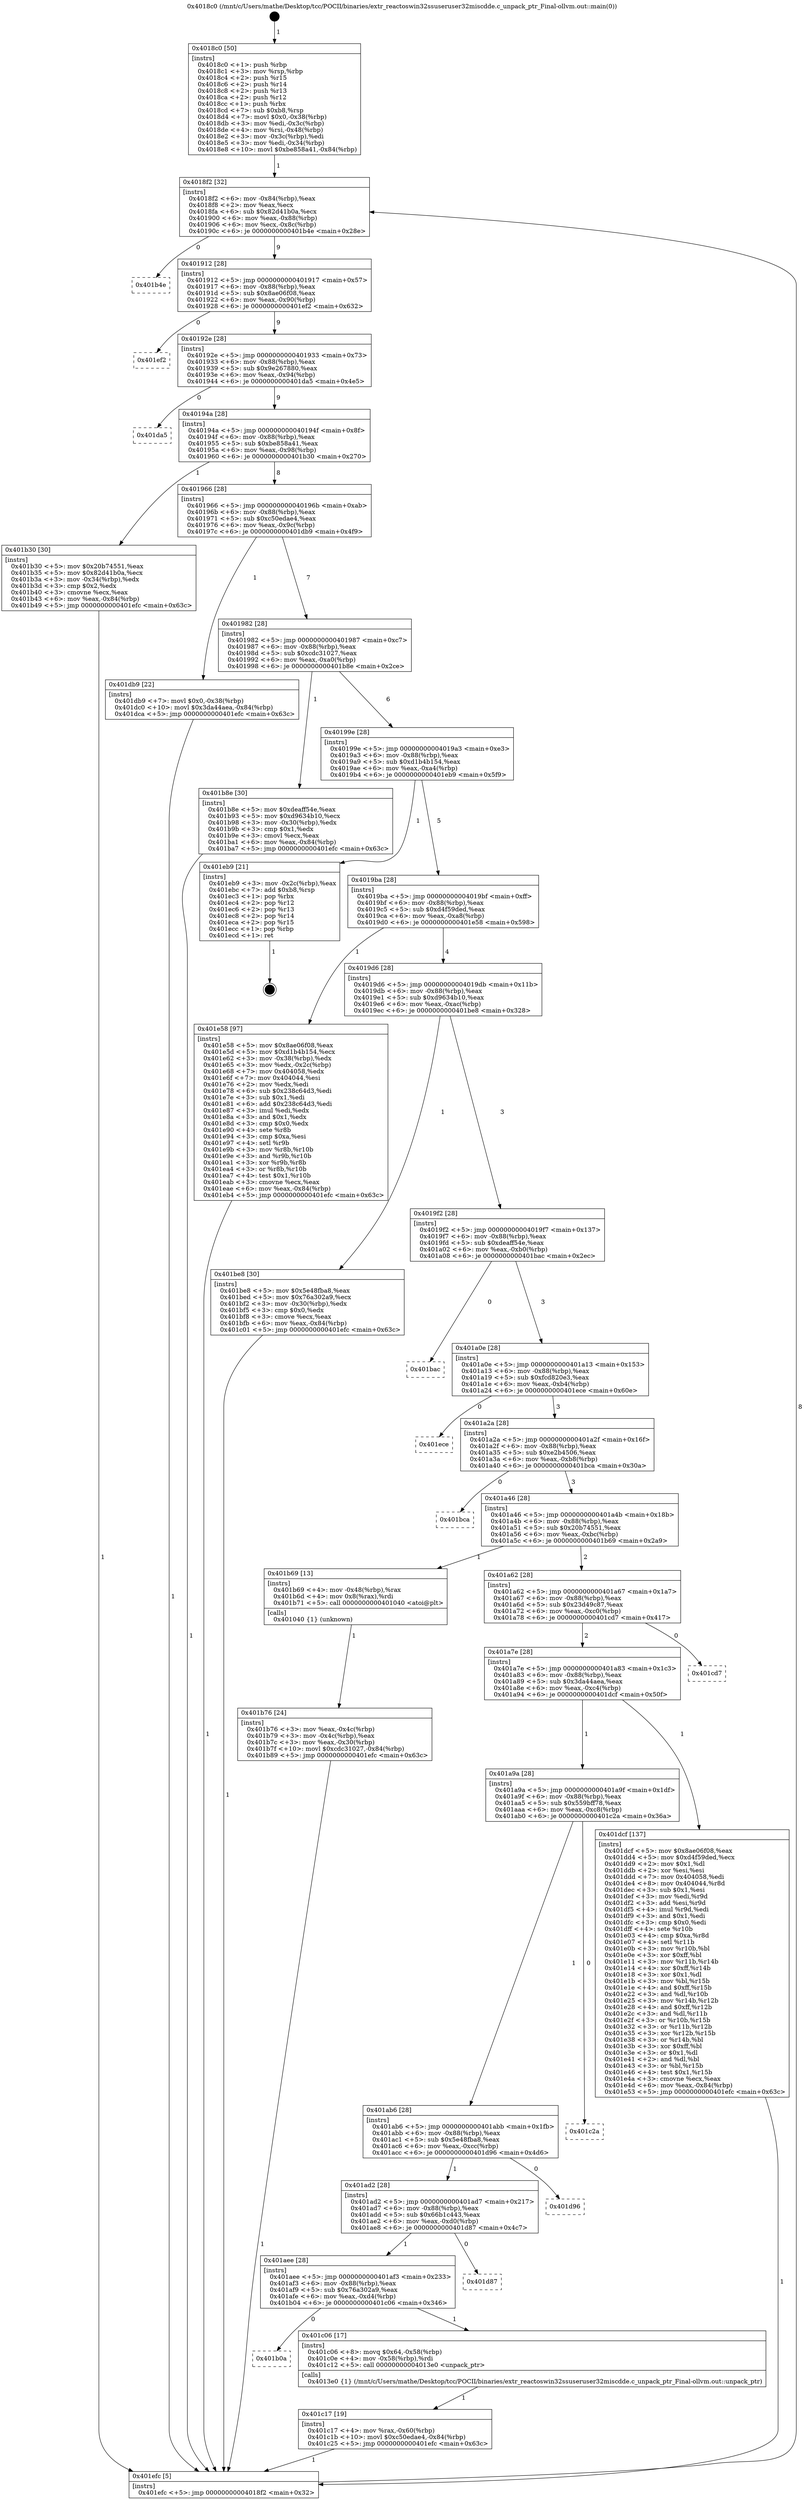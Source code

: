 digraph "0x4018c0" {
  label = "0x4018c0 (/mnt/c/Users/mathe/Desktop/tcc/POCII/binaries/extr_reactoswin32ssuseruser32miscdde.c_unpack_ptr_Final-ollvm.out::main(0))"
  labelloc = "t"
  node[shape=record]

  Entry [label="",width=0.3,height=0.3,shape=circle,fillcolor=black,style=filled]
  "0x4018f2" [label="{
     0x4018f2 [32]\l
     | [instrs]\l
     &nbsp;&nbsp;0x4018f2 \<+6\>: mov -0x84(%rbp),%eax\l
     &nbsp;&nbsp;0x4018f8 \<+2\>: mov %eax,%ecx\l
     &nbsp;&nbsp;0x4018fa \<+6\>: sub $0x82d41b0a,%ecx\l
     &nbsp;&nbsp;0x401900 \<+6\>: mov %eax,-0x88(%rbp)\l
     &nbsp;&nbsp;0x401906 \<+6\>: mov %ecx,-0x8c(%rbp)\l
     &nbsp;&nbsp;0x40190c \<+6\>: je 0000000000401b4e \<main+0x28e\>\l
  }"]
  "0x401b4e" [label="{
     0x401b4e\l
  }", style=dashed]
  "0x401912" [label="{
     0x401912 [28]\l
     | [instrs]\l
     &nbsp;&nbsp;0x401912 \<+5\>: jmp 0000000000401917 \<main+0x57\>\l
     &nbsp;&nbsp;0x401917 \<+6\>: mov -0x88(%rbp),%eax\l
     &nbsp;&nbsp;0x40191d \<+5\>: sub $0x8ae06f08,%eax\l
     &nbsp;&nbsp;0x401922 \<+6\>: mov %eax,-0x90(%rbp)\l
     &nbsp;&nbsp;0x401928 \<+6\>: je 0000000000401ef2 \<main+0x632\>\l
  }"]
  Exit [label="",width=0.3,height=0.3,shape=circle,fillcolor=black,style=filled,peripheries=2]
  "0x401ef2" [label="{
     0x401ef2\l
  }", style=dashed]
  "0x40192e" [label="{
     0x40192e [28]\l
     | [instrs]\l
     &nbsp;&nbsp;0x40192e \<+5\>: jmp 0000000000401933 \<main+0x73\>\l
     &nbsp;&nbsp;0x401933 \<+6\>: mov -0x88(%rbp),%eax\l
     &nbsp;&nbsp;0x401939 \<+5\>: sub $0x9e267880,%eax\l
     &nbsp;&nbsp;0x40193e \<+6\>: mov %eax,-0x94(%rbp)\l
     &nbsp;&nbsp;0x401944 \<+6\>: je 0000000000401da5 \<main+0x4e5\>\l
  }"]
  "0x401c17" [label="{
     0x401c17 [19]\l
     | [instrs]\l
     &nbsp;&nbsp;0x401c17 \<+4\>: mov %rax,-0x60(%rbp)\l
     &nbsp;&nbsp;0x401c1b \<+10\>: movl $0xc50edae4,-0x84(%rbp)\l
     &nbsp;&nbsp;0x401c25 \<+5\>: jmp 0000000000401efc \<main+0x63c\>\l
  }"]
  "0x401da5" [label="{
     0x401da5\l
  }", style=dashed]
  "0x40194a" [label="{
     0x40194a [28]\l
     | [instrs]\l
     &nbsp;&nbsp;0x40194a \<+5\>: jmp 000000000040194f \<main+0x8f\>\l
     &nbsp;&nbsp;0x40194f \<+6\>: mov -0x88(%rbp),%eax\l
     &nbsp;&nbsp;0x401955 \<+5\>: sub $0xbe858a41,%eax\l
     &nbsp;&nbsp;0x40195a \<+6\>: mov %eax,-0x98(%rbp)\l
     &nbsp;&nbsp;0x401960 \<+6\>: je 0000000000401b30 \<main+0x270\>\l
  }"]
  "0x401b0a" [label="{
     0x401b0a\l
  }", style=dashed]
  "0x401b30" [label="{
     0x401b30 [30]\l
     | [instrs]\l
     &nbsp;&nbsp;0x401b30 \<+5\>: mov $0x20b74551,%eax\l
     &nbsp;&nbsp;0x401b35 \<+5\>: mov $0x82d41b0a,%ecx\l
     &nbsp;&nbsp;0x401b3a \<+3\>: mov -0x34(%rbp),%edx\l
     &nbsp;&nbsp;0x401b3d \<+3\>: cmp $0x2,%edx\l
     &nbsp;&nbsp;0x401b40 \<+3\>: cmovne %ecx,%eax\l
     &nbsp;&nbsp;0x401b43 \<+6\>: mov %eax,-0x84(%rbp)\l
     &nbsp;&nbsp;0x401b49 \<+5\>: jmp 0000000000401efc \<main+0x63c\>\l
  }"]
  "0x401966" [label="{
     0x401966 [28]\l
     | [instrs]\l
     &nbsp;&nbsp;0x401966 \<+5\>: jmp 000000000040196b \<main+0xab\>\l
     &nbsp;&nbsp;0x40196b \<+6\>: mov -0x88(%rbp),%eax\l
     &nbsp;&nbsp;0x401971 \<+5\>: sub $0xc50edae4,%eax\l
     &nbsp;&nbsp;0x401976 \<+6\>: mov %eax,-0x9c(%rbp)\l
     &nbsp;&nbsp;0x40197c \<+6\>: je 0000000000401db9 \<main+0x4f9\>\l
  }"]
  "0x401efc" [label="{
     0x401efc [5]\l
     | [instrs]\l
     &nbsp;&nbsp;0x401efc \<+5\>: jmp 00000000004018f2 \<main+0x32\>\l
  }"]
  "0x4018c0" [label="{
     0x4018c0 [50]\l
     | [instrs]\l
     &nbsp;&nbsp;0x4018c0 \<+1\>: push %rbp\l
     &nbsp;&nbsp;0x4018c1 \<+3\>: mov %rsp,%rbp\l
     &nbsp;&nbsp;0x4018c4 \<+2\>: push %r15\l
     &nbsp;&nbsp;0x4018c6 \<+2\>: push %r14\l
     &nbsp;&nbsp;0x4018c8 \<+2\>: push %r13\l
     &nbsp;&nbsp;0x4018ca \<+2\>: push %r12\l
     &nbsp;&nbsp;0x4018cc \<+1\>: push %rbx\l
     &nbsp;&nbsp;0x4018cd \<+7\>: sub $0xb8,%rsp\l
     &nbsp;&nbsp;0x4018d4 \<+7\>: movl $0x0,-0x38(%rbp)\l
     &nbsp;&nbsp;0x4018db \<+3\>: mov %edi,-0x3c(%rbp)\l
     &nbsp;&nbsp;0x4018de \<+4\>: mov %rsi,-0x48(%rbp)\l
     &nbsp;&nbsp;0x4018e2 \<+3\>: mov -0x3c(%rbp),%edi\l
     &nbsp;&nbsp;0x4018e5 \<+3\>: mov %edi,-0x34(%rbp)\l
     &nbsp;&nbsp;0x4018e8 \<+10\>: movl $0xbe858a41,-0x84(%rbp)\l
  }"]
  "0x401c06" [label="{
     0x401c06 [17]\l
     | [instrs]\l
     &nbsp;&nbsp;0x401c06 \<+8\>: movq $0x64,-0x58(%rbp)\l
     &nbsp;&nbsp;0x401c0e \<+4\>: mov -0x58(%rbp),%rdi\l
     &nbsp;&nbsp;0x401c12 \<+5\>: call 00000000004013e0 \<unpack_ptr\>\l
     | [calls]\l
     &nbsp;&nbsp;0x4013e0 \{1\} (/mnt/c/Users/mathe/Desktop/tcc/POCII/binaries/extr_reactoswin32ssuseruser32miscdde.c_unpack_ptr_Final-ollvm.out::unpack_ptr)\l
  }"]
  "0x401db9" [label="{
     0x401db9 [22]\l
     | [instrs]\l
     &nbsp;&nbsp;0x401db9 \<+7\>: movl $0x0,-0x38(%rbp)\l
     &nbsp;&nbsp;0x401dc0 \<+10\>: movl $0x3da44aea,-0x84(%rbp)\l
     &nbsp;&nbsp;0x401dca \<+5\>: jmp 0000000000401efc \<main+0x63c\>\l
  }"]
  "0x401982" [label="{
     0x401982 [28]\l
     | [instrs]\l
     &nbsp;&nbsp;0x401982 \<+5\>: jmp 0000000000401987 \<main+0xc7\>\l
     &nbsp;&nbsp;0x401987 \<+6\>: mov -0x88(%rbp),%eax\l
     &nbsp;&nbsp;0x40198d \<+5\>: sub $0xcdc31027,%eax\l
     &nbsp;&nbsp;0x401992 \<+6\>: mov %eax,-0xa0(%rbp)\l
     &nbsp;&nbsp;0x401998 \<+6\>: je 0000000000401b8e \<main+0x2ce\>\l
  }"]
  "0x401aee" [label="{
     0x401aee [28]\l
     | [instrs]\l
     &nbsp;&nbsp;0x401aee \<+5\>: jmp 0000000000401af3 \<main+0x233\>\l
     &nbsp;&nbsp;0x401af3 \<+6\>: mov -0x88(%rbp),%eax\l
     &nbsp;&nbsp;0x401af9 \<+5\>: sub $0x76a302a9,%eax\l
     &nbsp;&nbsp;0x401afe \<+6\>: mov %eax,-0xd4(%rbp)\l
     &nbsp;&nbsp;0x401b04 \<+6\>: je 0000000000401c06 \<main+0x346\>\l
  }"]
  "0x401b8e" [label="{
     0x401b8e [30]\l
     | [instrs]\l
     &nbsp;&nbsp;0x401b8e \<+5\>: mov $0xdeaff54e,%eax\l
     &nbsp;&nbsp;0x401b93 \<+5\>: mov $0xd9634b10,%ecx\l
     &nbsp;&nbsp;0x401b98 \<+3\>: mov -0x30(%rbp),%edx\l
     &nbsp;&nbsp;0x401b9b \<+3\>: cmp $0x1,%edx\l
     &nbsp;&nbsp;0x401b9e \<+3\>: cmovl %ecx,%eax\l
     &nbsp;&nbsp;0x401ba1 \<+6\>: mov %eax,-0x84(%rbp)\l
     &nbsp;&nbsp;0x401ba7 \<+5\>: jmp 0000000000401efc \<main+0x63c\>\l
  }"]
  "0x40199e" [label="{
     0x40199e [28]\l
     | [instrs]\l
     &nbsp;&nbsp;0x40199e \<+5\>: jmp 00000000004019a3 \<main+0xe3\>\l
     &nbsp;&nbsp;0x4019a3 \<+6\>: mov -0x88(%rbp),%eax\l
     &nbsp;&nbsp;0x4019a9 \<+5\>: sub $0xd1b4b154,%eax\l
     &nbsp;&nbsp;0x4019ae \<+6\>: mov %eax,-0xa4(%rbp)\l
     &nbsp;&nbsp;0x4019b4 \<+6\>: je 0000000000401eb9 \<main+0x5f9\>\l
  }"]
  "0x401d87" [label="{
     0x401d87\l
  }", style=dashed]
  "0x401eb9" [label="{
     0x401eb9 [21]\l
     | [instrs]\l
     &nbsp;&nbsp;0x401eb9 \<+3\>: mov -0x2c(%rbp),%eax\l
     &nbsp;&nbsp;0x401ebc \<+7\>: add $0xb8,%rsp\l
     &nbsp;&nbsp;0x401ec3 \<+1\>: pop %rbx\l
     &nbsp;&nbsp;0x401ec4 \<+2\>: pop %r12\l
     &nbsp;&nbsp;0x401ec6 \<+2\>: pop %r13\l
     &nbsp;&nbsp;0x401ec8 \<+2\>: pop %r14\l
     &nbsp;&nbsp;0x401eca \<+2\>: pop %r15\l
     &nbsp;&nbsp;0x401ecc \<+1\>: pop %rbp\l
     &nbsp;&nbsp;0x401ecd \<+1\>: ret\l
  }"]
  "0x4019ba" [label="{
     0x4019ba [28]\l
     | [instrs]\l
     &nbsp;&nbsp;0x4019ba \<+5\>: jmp 00000000004019bf \<main+0xff\>\l
     &nbsp;&nbsp;0x4019bf \<+6\>: mov -0x88(%rbp),%eax\l
     &nbsp;&nbsp;0x4019c5 \<+5\>: sub $0xd4f59ded,%eax\l
     &nbsp;&nbsp;0x4019ca \<+6\>: mov %eax,-0xa8(%rbp)\l
     &nbsp;&nbsp;0x4019d0 \<+6\>: je 0000000000401e58 \<main+0x598\>\l
  }"]
  "0x401ad2" [label="{
     0x401ad2 [28]\l
     | [instrs]\l
     &nbsp;&nbsp;0x401ad2 \<+5\>: jmp 0000000000401ad7 \<main+0x217\>\l
     &nbsp;&nbsp;0x401ad7 \<+6\>: mov -0x88(%rbp),%eax\l
     &nbsp;&nbsp;0x401add \<+5\>: sub $0x66b1c443,%eax\l
     &nbsp;&nbsp;0x401ae2 \<+6\>: mov %eax,-0xd0(%rbp)\l
     &nbsp;&nbsp;0x401ae8 \<+6\>: je 0000000000401d87 \<main+0x4c7\>\l
  }"]
  "0x401e58" [label="{
     0x401e58 [97]\l
     | [instrs]\l
     &nbsp;&nbsp;0x401e58 \<+5\>: mov $0x8ae06f08,%eax\l
     &nbsp;&nbsp;0x401e5d \<+5\>: mov $0xd1b4b154,%ecx\l
     &nbsp;&nbsp;0x401e62 \<+3\>: mov -0x38(%rbp),%edx\l
     &nbsp;&nbsp;0x401e65 \<+3\>: mov %edx,-0x2c(%rbp)\l
     &nbsp;&nbsp;0x401e68 \<+7\>: mov 0x404058,%edx\l
     &nbsp;&nbsp;0x401e6f \<+7\>: mov 0x404044,%esi\l
     &nbsp;&nbsp;0x401e76 \<+2\>: mov %edx,%edi\l
     &nbsp;&nbsp;0x401e78 \<+6\>: sub $0x238c64d3,%edi\l
     &nbsp;&nbsp;0x401e7e \<+3\>: sub $0x1,%edi\l
     &nbsp;&nbsp;0x401e81 \<+6\>: add $0x238c64d3,%edi\l
     &nbsp;&nbsp;0x401e87 \<+3\>: imul %edi,%edx\l
     &nbsp;&nbsp;0x401e8a \<+3\>: and $0x1,%edx\l
     &nbsp;&nbsp;0x401e8d \<+3\>: cmp $0x0,%edx\l
     &nbsp;&nbsp;0x401e90 \<+4\>: sete %r8b\l
     &nbsp;&nbsp;0x401e94 \<+3\>: cmp $0xa,%esi\l
     &nbsp;&nbsp;0x401e97 \<+4\>: setl %r9b\l
     &nbsp;&nbsp;0x401e9b \<+3\>: mov %r8b,%r10b\l
     &nbsp;&nbsp;0x401e9e \<+3\>: and %r9b,%r10b\l
     &nbsp;&nbsp;0x401ea1 \<+3\>: xor %r9b,%r8b\l
     &nbsp;&nbsp;0x401ea4 \<+3\>: or %r8b,%r10b\l
     &nbsp;&nbsp;0x401ea7 \<+4\>: test $0x1,%r10b\l
     &nbsp;&nbsp;0x401eab \<+3\>: cmovne %ecx,%eax\l
     &nbsp;&nbsp;0x401eae \<+6\>: mov %eax,-0x84(%rbp)\l
     &nbsp;&nbsp;0x401eb4 \<+5\>: jmp 0000000000401efc \<main+0x63c\>\l
  }"]
  "0x4019d6" [label="{
     0x4019d6 [28]\l
     | [instrs]\l
     &nbsp;&nbsp;0x4019d6 \<+5\>: jmp 00000000004019db \<main+0x11b\>\l
     &nbsp;&nbsp;0x4019db \<+6\>: mov -0x88(%rbp),%eax\l
     &nbsp;&nbsp;0x4019e1 \<+5\>: sub $0xd9634b10,%eax\l
     &nbsp;&nbsp;0x4019e6 \<+6\>: mov %eax,-0xac(%rbp)\l
     &nbsp;&nbsp;0x4019ec \<+6\>: je 0000000000401be8 \<main+0x328\>\l
  }"]
  "0x401d96" [label="{
     0x401d96\l
  }", style=dashed]
  "0x401be8" [label="{
     0x401be8 [30]\l
     | [instrs]\l
     &nbsp;&nbsp;0x401be8 \<+5\>: mov $0x5e48fba8,%eax\l
     &nbsp;&nbsp;0x401bed \<+5\>: mov $0x76a302a9,%ecx\l
     &nbsp;&nbsp;0x401bf2 \<+3\>: mov -0x30(%rbp),%edx\l
     &nbsp;&nbsp;0x401bf5 \<+3\>: cmp $0x0,%edx\l
     &nbsp;&nbsp;0x401bf8 \<+3\>: cmove %ecx,%eax\l
     &nbsp;&nbsp;0x401bfb \<+6\>: mov %eax,-0x84(%rbp)\l
     &nbsp;&nbsp;0x401c01 \<+5\>: jmp 0000000000401efc \<main+0x63c\>\l
  }"]
  "0x4019f2" [label="{
     0x4019f2 [28]\l
     | [instrs]\l
     &nbsp;&nbsp;0x4019f2 \<+5\>: jmp 00000000004019f7 \<main+0x137\>\l
     &nbsp;&nbsp;0x4019f7 \<+6\>: mov -0x88(%rbp),%eax\l
     &nbsp;&nbsp;0x4019fd \<+5\>: sub $0xdeaff54e,%eax\l
     &nbsp;&nbsp;0x401a02 \<+6\>: mov %eax,-0xb0(%rbp)\l
     &nbsp;&nbsp;0x401a08 \<+6\>: je 0000000000401bac \<main+0x2ec\>\l
  }"]
  "0x401ab6" [label="{
     0x401ab6 [28]\l
     | [instrs]\l
     &nbsp;&nbsp;0x401ab6 \<+5\>: jmp 0000000000401abb \<main+0x1fb\>\l
     &nbsp;&nbsp;0x401abb \<+6\>: mov -0x88(%rbp),%eax\l
     &nbsp;&nbsp;0x401ac1 \<+5\>: sub $0x5e48fba8,%eax\l
     &nbsp;&nbsp;0x401ac6 \<+6\>: mov %eax,-0xcc(%rbp)\l
     &nbsp;&nbsp;0x401acc \<+6\>: je 0000000000401d96 \<main+0x4d6\>\l
  }"]
  "0x401bac" [label="{
     0x401bac\l
  }", style=dashed]
  "0x401a0e" [label="{
     0x401a0e [28]\l
     | [instrs]\l
     &nbsp;&nbsp;0x401a0e \<+5\>: jmp 0000000000401a13 \<main+0x153\>\l
     &nbsp;&nbsp;0x401a13 \<+6\>: mov -0x88(%rbp),%eax\l
     &nbsp;&nbsp;0x401a19 \<+5\>: sub $0xfcd820e3,%eax\l
     &nbsp;&nbsp;0x401a1e \<+6\>: mov %eax,-0xb4(%rbp)\l
     &nbsp;&nbsp;0x401a24 \<+6\>: je 0000000000401ece \<main+0x60e\>\l
  }"]
  "0x401c2a" [label="{
     0x401c2a\l
  }", style=dashed]
  "0x401ece" [label="{
     0x401ece\l
  }", style=dashed]
  "0x401a2a" [label="{
     0x401a2a [28]\l
     | [instrs]\l
     &nbsp;&nbsp;0x401a2a \<+5\>: jmp 0000000000401a2f \<main+0x16f\>\l
     &nbsp;&nbsp;0x401a2f \<+6\>: mov -0x88(%rbp),%eax\l
     &nbsp;&nbsp;0x401a35 \<+5\>: sub $0xe2b4506,%eax\l
     &nbsp;&nbsp;0x401a3a \<+6\>: mov %eax,-0xb8(%rbp)\l
     &nbsp;&nbsp;0x401a40 \<+6\>: je 0000000000401bca \<main+0x30a\>\l
  }"]
  "0x401a9a" [label="{
     0x401a9a [28]\l
     | [instrs]\l
     &nbsp;&nbsp;0x401a9a \<+5\>: jmp 0000000000401a9f \<main+0x1df\>\l
     &nbsp;&nbsp;0x401a9f \<+6\>: mov -0x88(%rbp),%eax\l
     &nbsp;&nbsp;0x401aa5 \<+5\>: sub $0x559bff78,%eax\l
     &nbsp;&nbsp;0x401aaa \<+6\>: mov %eax,-0xc8(%rbp)\l
     &nbsp;&nbsp;0x401ab0 \<+6\>: je 0000000000401c2a \<main+0x36a\>\l
  }"]
  "0x401bca" [label="{
     0x401bca\l
  }", style=dashed]
  "0x401a46" [label="{
     0x401a46 [28]\l
     | [instrs]\l
     &nbsp;&nbsp;0x401a46 \<+5\>: jmp 0000000000401a4b \<main+0x18b\>\l
     &nbsp;&nbsp;0x401a4b \<+6\>: mov -0x88(%rbp),%eax\l
     &nbsp;&nbsp;0x401a51 \<+5\>: sub $0x20b74551,%eax\l
     &nbsp;&nbsp;0x401a56 \<+6\>: mov %eax,-0xbc(%rbp)\l
     &nbsp;&nbsp;0x401a5c \<+6\>: je 0000000000401b69 \<main+0x2a9\>\l
  }"]
  "0x401dcf" [label="{
     0x401dcf [137]\l
     | [instrs]\l
     &nbsp;&nbsp;0x401dcf \<+5\>: mov $0x8ae06f08,%eax\l
     &nbsp;&nbsp;0x401dd4 \<+5\>: mov $0xd4f59ded,%ecx\l
     &nbsp;&nbsp;0x401dd9 \<+2\>: mov $0x1,%dl\l
     &nbsp;&nbsp;0x401ddb \<+2\>: xor %esi,%esi\l
     &nbsp;&nbsp;0x401ddd \<+7\>: mov 0x404058,%edi\l
     &nbsp;&nbsp;0x401de4 \<+8\>: mov 0x404044,%r8d\l
     &nbsp;&nbsp;0x401dec \<+3\>: sub $0x1,%esi\l
     &nbsp;&nbsp;0x401def \<+3\>: mov %edi,%r9d\l
     &nbsp;&nbsp;0x401df2 \<+3\>: add %esi,%r9d\l
     &nbsp;&nbsp;0x401df5 \<+4\>: imul %r9d,%edi\l
     &nbsp;&nbsp;0x401df9 \<+3\>: and $0x1,%edi\l
     &nbsp;&nbsp;0x401dfc \<+3\>: cmp $0x0,%edi\l
     &nbsp;&nbsp;0x401dff \<+4\>: sete %r10b\l
     &nbsp;&nbsp;0x401e03 \<+4\>: cmp $0xa,%r8d\l
     &nbsp;&nbsp;0x401e07 \<+4\>: setl %r11b\l
     &nbsp;&nbsp;0x401e0b \<+3\>: mov %r10b,%bl\l
     &nbsp;&nbsp;0x401e0e \<+3\>: xor $0xff,%bl\l
     &nbsp;&nbsp;0x401e11 \<+3\>: mov %r11b,%r14b\l
     &nbsp;&nbsp;0x401e14 \<+4\>: xor $0xff,%r14b\l
     &nbsp;&nbsp;0x401e18 \<+3\>: xor $0x1,%dl\l
     &nbsp;&nbsp;0x401e1b \<+3\>: mov %bl,%r15b\l
     &nbsp;&nbsp;0x401e1e \<+4\>: and $0xff,%r15b\l
     &nbsp;&nbsp;0x401e22 \<+3\>: and %dl,%r10b\l
     &nbsp;&nbsp;0x401e25 \<+3\>: mov %r14b,%r12b\l
     &nbsp;&nbsp;0x401e28 \<+4\>: and $0xff,%r12b\l
     &nbsp;&nbsp;0x401e2c \<+3\>: and %dl,%r11b\l
     &nbsp;&nbsp;0x401e2f \<+3\>: or %r10b,%r15b\l
     &nbsp;&nbsp;0x401e32 \<+3\>: or %r11b,%r12b\l
     &nbsp;&nbsp;0x401e35 \<+3\>: xor %r12b,%r15b\l
     &nbsp;&nbsp;0x401e38 \<+3\>: or %r14b,%bl\l
     &nbsp;&nbsp;0x401e3b \<+3\>: xor $0xff,%bl\l
     &nbsp;&nbsp;0x401e3e \<+3\>: or $0x1,%dl\l
     &nbsp;&nbsp;0x401e41 \<+2\>: and %dl,%bl\l
     &nbsp;&nbsp;0x401e43 \<+3\>: or %bl,%r15b\l
     &nbsp;&nbsp;0x401e46 \<+4\>: test $0x1,%r15b\l
     &nbsp;&nbsp;0x401e4a \<+3\>: cmovne %ecx,%eax\l
     &nbsp;&nbsp;0x401e4d \<+6\>: mov %eax,-0x84(%rbp)\l
     &nbsp;&nbsp;0x401e53 \<+5\>: jmp 0000000000401efc \<main+0x63c\>\l
  }"]
  "0x401b69" [label="{
     0x401b69 [13]\l
     | [instrs]\l
     &nbsp;&nbsp;0x401b69 \<+4\>: mov -0x48(%rbp),%rax\l
     &nbsp;&nbsp;0x401b6d \<+4\>: mov 0x8(%rax),%rdi\l
     &nbsp;&nbsp;0x401b71 \<+5\>: call 0000000000401040 \<atoi@plt\>\l
     | [calls]\l
     &nbsp;&nbsp;0x401040 \{1\} (unknown)\l
  }"]
  "0x401a62" [label="{
     0x401a62 [28]\l
     | [instrs]\l
     &nbsp;&nbsp;0x401a62 \<+5\>: jmp 0000000000401a67 \<main+0x1a7\>\l
     &nbsp;&nbsp;0x401a67 \<+6\>: mov -0x88(%rbp),%eax\l
     &nbsp;&nbsp;0x401a6d \<+5\>: sub $0x23d49c87,%eax\l
     &nbsp;&nbsp;0x401a72 \<+6\>: mov %eax,-0xc0(%rbp)\l
     &nbsp;&nbsp;0x401a78 \<+6\>: je 0000000000401cd7 \<main+0x417\>\l
  }"]
  "0x401b76" [label="{
     0x401b76 [24]\l
     | [instrs]\l
     &nbsp;&nbsp;0x401b76 \<+3\>: mov %eax,-0x4c(%rbp)\l
     &nbsp;&nbsp;0x401b79 \<+3\>: mov -0x4c(%rbp),%eax\l
     &nbsp;&nbsp;0x401b7c \<+3\>: mov %eax,-0x30(%rbp)\l
     &nbsp;&nbsp;0x401b7f \<+10\>: movl $0xcdc31027,-0x84(%rbp)\l
     &nbsp;&nbsp;0x401b89 \<+5\>: jmp 0000000000401efc \<main+0x63c\>\l
  }"]
  "0x401a7e" [label="{
     0x401a7e [28]\l
     | [instrs]\l
     &nbsp;&nbsp;0x401a7e \<+5\>: jmp 0000000000401a83 \<main+0x1c3\>\l
     &nbsp;&nbsp;0x401a83 \<+6\>: mov -0x88(%rbp),%eax\l
     &nbsp;&nbsp;0x401a89 \<+5\>: sub $0x3da44aea,%eax\l
     &nbsp;&nbsp;0x401a8e \<+6\>: mov %eax,-0xc4(%rbp)\l
     &nbsp;&nbsp;0x401a94 \<+6\>: je 0000000000401dcf \<main+0x50f\>\l
  }"]
  "0x401cd7" [label="{
     0x401cd7\l
  }", style=dashed]
  Entry -> "0x4018c0" [label=" 1"]
  "0x4018f2" -> "0x401b4e" [label=" 0"]
  "0x4018f2" -> "0x401912" [label=" 9"]
  "0x401eb9" -> Exit [label=" 1"]
  "0x401912" -> "0x401ef2" [label=" 0"]
  "0x401912" -> "0x40192e" [label=" 9"]
  "0x401e58" -> "0x401efc" [label=" 1"]
  "0x40192e" -> "0x401da5" [label=" 0"]
  "0x40192e" -> "0x40194a" [label=" 9"]
  "0x401dcf" -> "0x401efc" [label=" 1"]
  "0x40194a" -> "0x401b30" [label=" 1"]
  "0x40194a" -> "0x401966" [label=" 8"]
  "0x401b30" -> "0x401efc" [label=" 1"]
  "0x4018c0" -> "0x4018f2" [label=" 1"]
  "0x401efc" -> "0x4018f2" [label=" 8"]
  "0x401db9" -> "0x401efc" [label=" 1"]
  "0x401966" -> "0x401db9" [label=" 1"]
  "0x401966" -> "0x401982" [label=" 7"]
  "0x401c17" -> "0x401efc" [label=" 1"]
  "0x401982" -> "0x401b8e" [label=" 1"]
  "0x401982" -> "0x40199e" [label=" 6"]
  "0x401aee" -> "0x401b0a" [label=" 0"]
  "0x40199e" -> "0x401eb9" [label=" 1"]
  "0x40199e" -> "0x4019ba" [label=" 5"]
  "0x401aee" -> "0x401c06" [label=" 1"]
  "0x4019ba" -> "0x401e58" [label=" 1"]
  "0x4019ba" -> "0x4019d6" [label=" 4"]
  "0x401ad2" -> "0x401aee" [label=" 1"]
  "0x4019d6" -> "0x401be8" [label=" 1"]
  "0x4019d6" -> "0x4019f2" [label=" 3"]
  "0x401ad2" -> "0x401d87" [label=" 0"]
  "0x4019f2" -> "0x401bac" [label=" 0"]
  "0x4019f2" -> "0x401a0e" [label=" 3"]
  "0x401ab6" -> "0x401ad2" [label=" 1"]
  "0x401a0e" -> "0x401ece" [label=" 0"]
  "0x401a0e" -> "0x401a2a" [label=" 3"]
  "0x401ab6" -> "0x401d96" [label=" 0"]
  "0x401a2a" -> "0x401bca" [label=" 0"]
  "0x401a2a" -> "0x401a46" [label=" 3"]
  "0x401a9a" -> "0x401ab6" [label=" 1"]
  "0x401a46" -> "0x401b69" [label=" 1"]
  "0x401a46" -> "0x401a62" [label=" 2"]
  "0x401b69" -> "0x401b76" [label=" 1"]
  "0x401b76" -> "0x401efc" [label=" 1"]
  "0x401b8e" -> "0x401efc" [label=" 1"]
  "0x401be8" -> "0x401efc" [label=" 1"]
  "0x401a9a" -> "0x401c2a" [label=" 0"]
  "0x401a62" -> "0x401cd7" [label=" 0"]
  "0x401a62" -> "0x401a7e" [label=" 2"]
  "0x401c06" -> "0x401c17" [label=" 1"]
  "0x401a7e" -> "0x401dcf" [label=" 1"]
  "0x401a7e" -> "0x401a9a" [label=" 1"]
}
